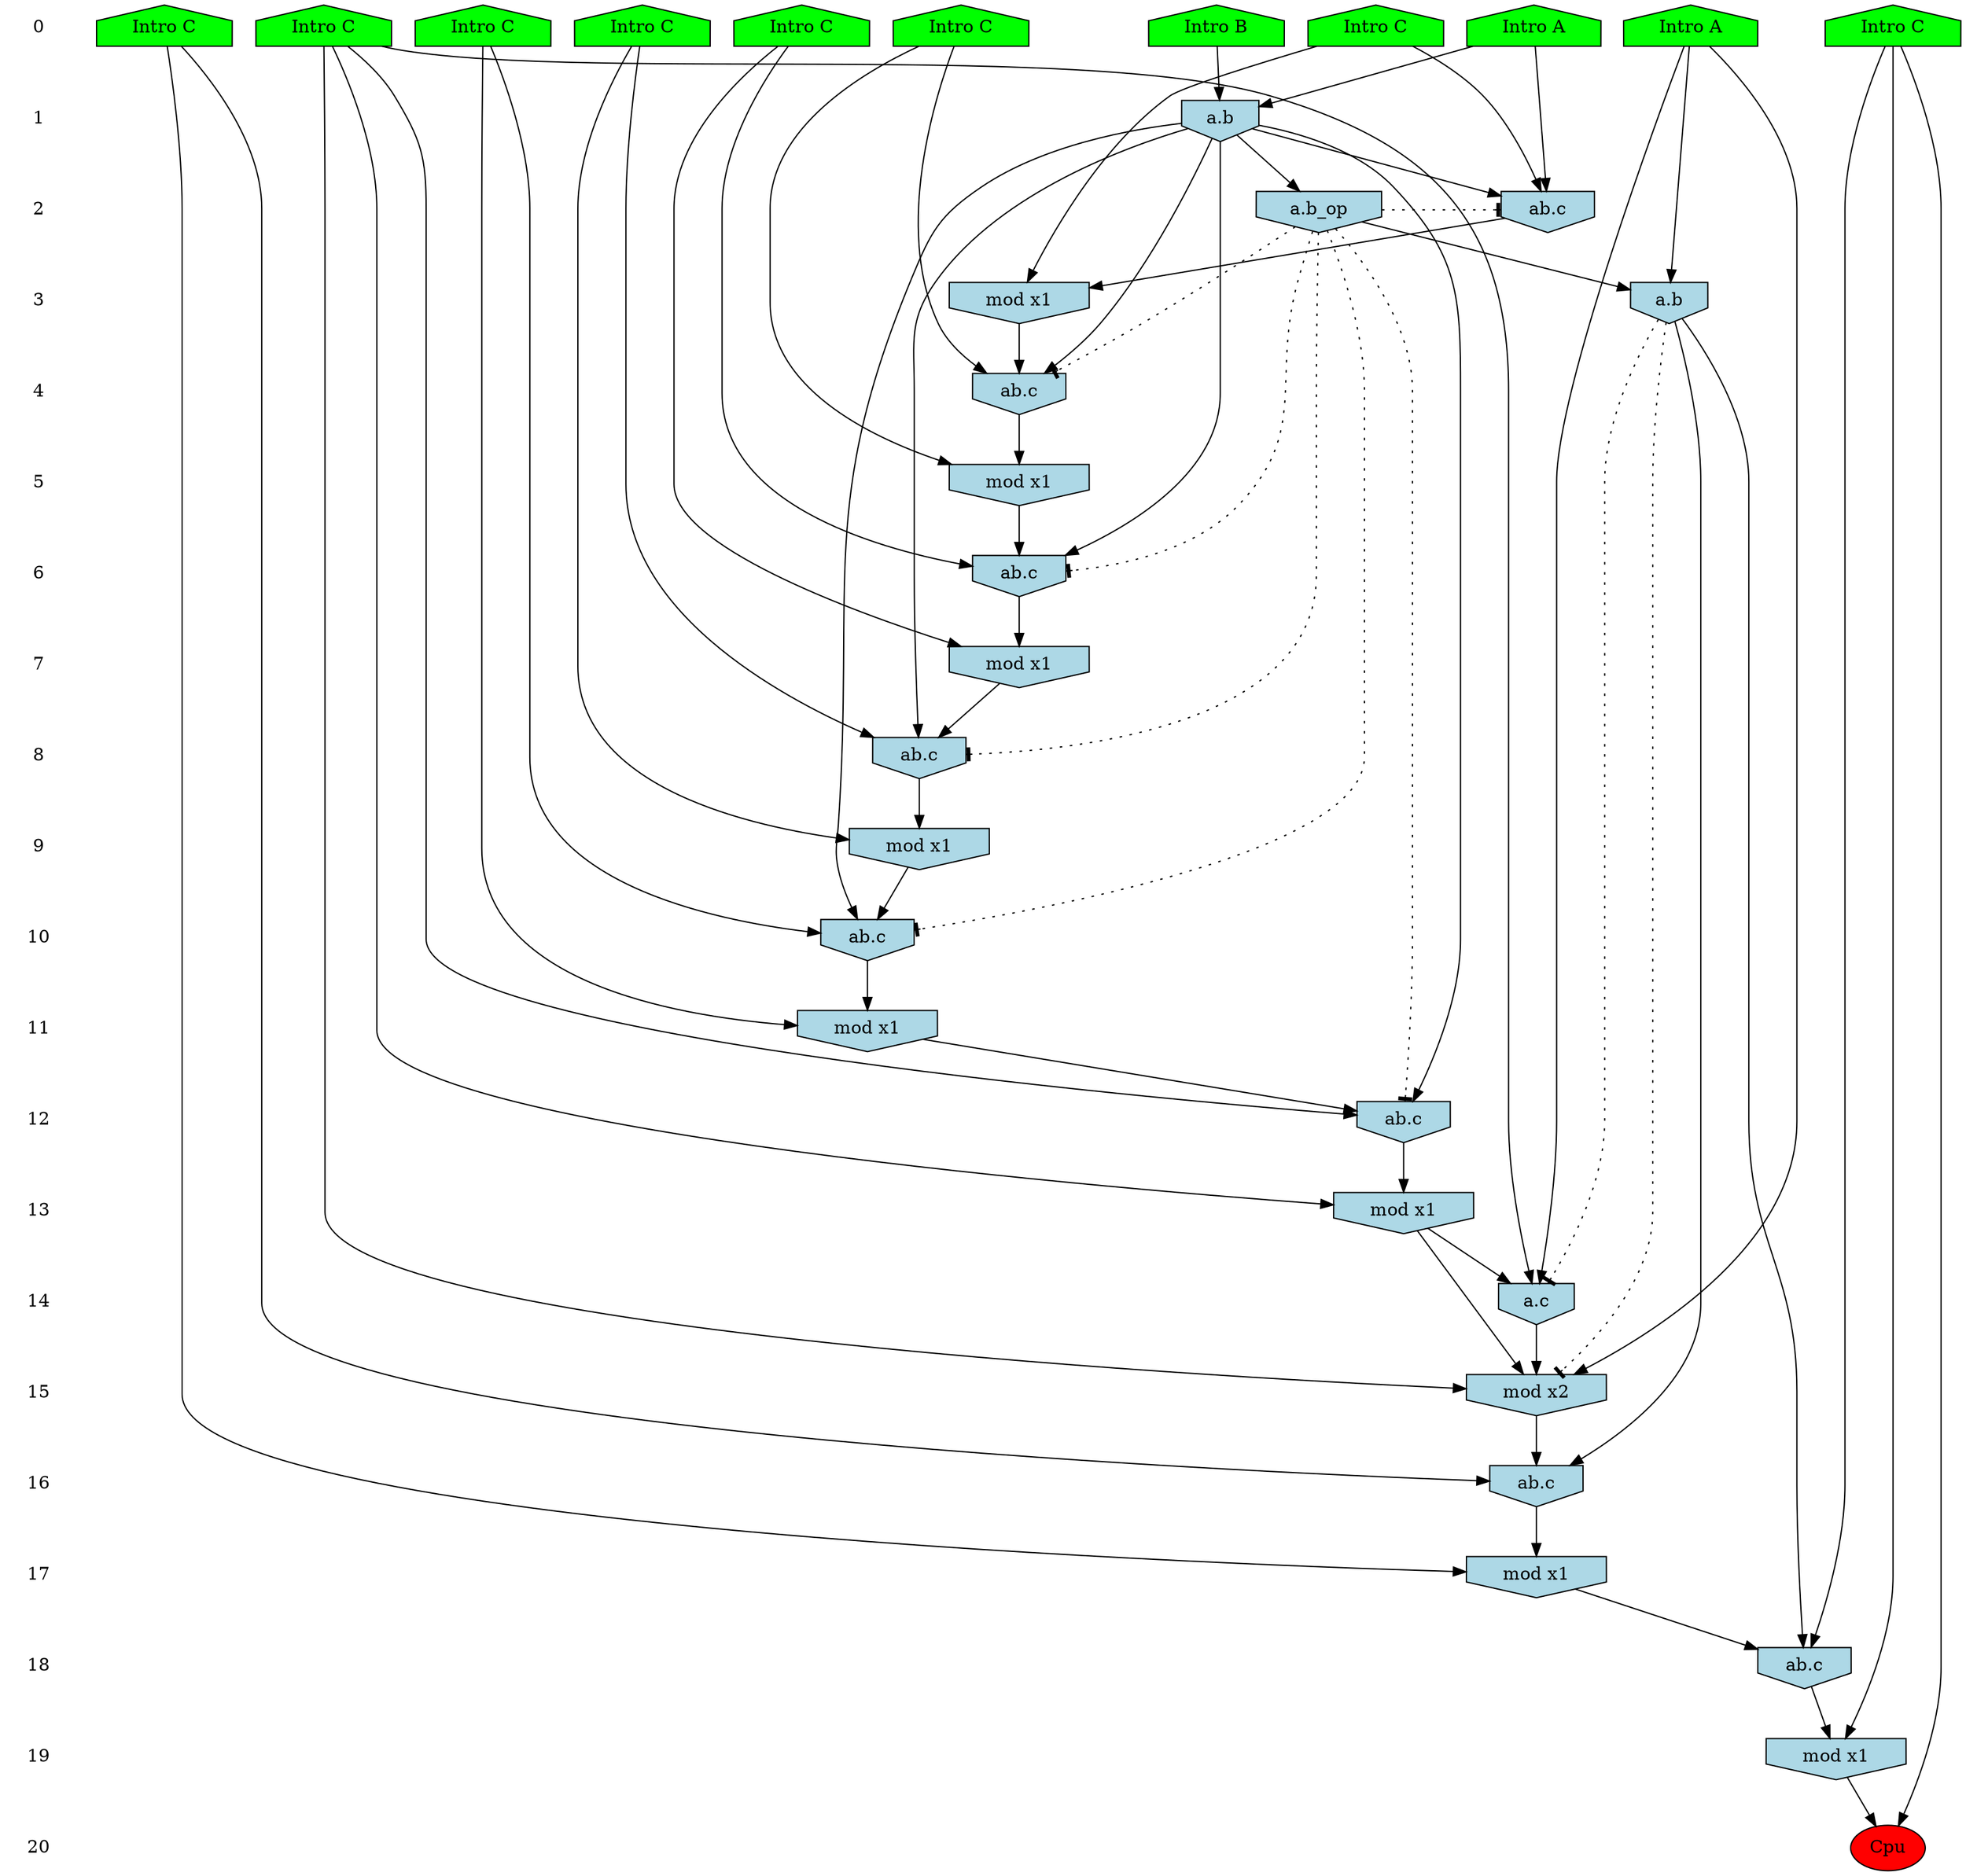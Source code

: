 /* Compression of 1 causal flows obtained in average at 1.942316E+01 t.u */
/* Compressed causal flows were: [3560] */
digraph G{
 ranksep=.5 ; 
{ rank = same ; "0" [shape=plaintext] ; node_1 [label ="Intro A", shape=house, style=filled, fillcolor=green] ;
node_2 [label ="Intro B", shape=house, style=filled, fillcolor=green] ;
node_3 [label ="Intro A", shape=house, style=filled, fillcolor=green] ;
node_4 [label ="Intro C", shape=house, style=filled, fillcolor=green] ;
node_5 [label ="Intro C", shape=house, style=filled, fillcolor=green] ;
node_6 [label ="Intro C", shape=house, style=filled, fillcolor=green] ;
node_7 [label ="Intro C", shape=house, style=filled, fillcolor=green] ;
node_8 [label ="Intro C", shape=house, style=filled, fillcolor=green] ;
node_9 [label ="Intro C", shape=house, style=filled, fillcolor=green] ;
node_10 [label ="Intro C", shape=house, style=filled, fillcolor=green] ;
node_11 [label ="Intro C", shape=house, style=filled, fillcolor=green] ;
}
{ rank = same ; "1" [shape=plaintext] ; node_12 [label="a.b", shape=invhouse, style=filled, fillcolor = lightblue] ;
}
{ rank = same ; "2" [shape=plaintext] ; node_13 [label="ab.c", shape=invhouse, style=filled, fillcolor = lightblue] ;
node_26 [label="a.b_op", shape=invhouse, style=filled, fillcolor = lightblue] ;
}
{ rank = same ; "3" [shape=plaintext] ; node_14 [label="mod x1", shape=invhouse, style=filled, fillcolor = lightblue] ;
node_28 [label="a.b", shape=invhouse, style=filled, fillcolor = lightblue] ;
}
{ rank = same ; "4" [shape=plaintext] ; node_15 [label="ab.c", shape=invhouse, style=filled, fillcolor = lightblue] ;
}
{ rank = same ; "5" [shape=plaintext] ; node_16 [label="mod x1", shape=invhouse, style=filled, fillcolor = lightblue] ;
}
{ rank = same ; "6" [shape=plaintext] ; node_17 [label="ab.c", shape=invhouse, style=filled, fillcolor = lightblue] ;
}
{ rank = same ; "7" [shape=plaintext] ; node_18 [label="mod x1", shape=invhouse, style=filled, fillcolor = lightblue] ;
}
{ rank = same ; "8" [shape=plaintext] ; node_19 [label="ab.c", shape=invhouse, style=filled, fillcolor = lightblue] ;
}
{ rank = same ; "9" [shape=plaintext] ; node_20 [label="mod x1", shape=invhouse, style=filled, fillcolor = lightblue] ;
}
{ rank = same ; "10" [shape=plaintext] ; node_21 [label="ab.c", shape=invhouse, style=filled, fillcolor = lightblue] ;
}
{ rank = same ; "11" [shape=plaintext] ; node_22 [label="mod x1", shape=invhouse, style=filled, fillcolor = lightblue] ;
}
{ rank = same ; "12" [shape=plaintext] ; node_23 [label="ab.c", shape=invhouse, style=filled, fillcolor = lightblue] ;
}
{ rank = same ; "13" [shape=plaintext] ; node_24 [label="mod x1", shape=invhouse, style=filled, fillcolor = lightblue] ;
}
{ rank = same ; "14" [shape=plaintext] ; node_25 [label="a.c", shape=invhouse, style=filled, fillcolor = lightblue] ;
}
{ rank = same ; "15" [shape=plaintext] ; node_27 [label="mod x2", shape=invhouse, style=filled, fillcolor = lightblue] ;
}
{ rank = same ; "16" [shape=plaintext] ; node_29 [label="ab.c", shape=invhouse, style=filled, fillcolor = lightblue] ;
}
{ rank = same ; "17" [shape=plaintext] ; node_30 [label="mod x1", shape=invhouse, style=filled, fillcolor = lightblue] ;
}
{ rank = same ; "18" [shape=plaintext] ; node_31 [label="ab.c", shape=invhouse, style=filled, fillcolor = lightblue] ;
}
{ rank = same ; "19" [shape=plaintext] ; node_32 [label="mod x1", shape=invhouse, style=filled, fillcolor = lightblue] ;
}
{ rank = same ; "20" [shape=plaintext] ; node_33 [label ="Cpu", style=filled, fillcolor=red] ;
}
"0" -> "1" [style="invis"]; 
"1" -> "2" [style="invis"]; 
"2" -> "3" [style="invis"]; 
"3" -> "4" [style="invis"]; 
"4" -> "5" [style="invis"]; 
"5" -> "6" [style="invis"]; 
"6" -> "7" [style="invis"]; 
"7" -> "8" [style="invis"]; 
"8" -> "9" [style="invis"]; 
"9" -> "10" [style="invis"]; 
"10" -> "11" [style="invis"]; 
"11" -> "12" [style="invis"]; 
"12" -> "13" [style="invis"]; 
"13" -> "14" [style="invis"]; 
"14" -> "15" [style="invis"]; 
"15" -> "16" [style="invis"]; 
"16" -> "17" [style="invis"]; 
"17" -> "18" [style="invis"]; 
"18" -> "19" [style="invis"]; 
"19" -> "20" [style="invis"]; 
node_2 -> node_12
node_3 -> node_12
node_3 -> node_13
node_7 -> node_13
node_12 -> node_13
node_7 -> node_14
node_13 -> node_14
node_10 -> node_15
node_12 -> node_15
node_14 -> node_15
node_10 -> node_16
node_15 -> node_16
node_6 -> node_17
node_12 -> node_17
node_16 -> node_17
node_6 -> node_18
node_17 -> node_18
node_8 -> node_19
node_12 -> node_19
node_18 -> node_19
node_8 -> node_20
node_19 -> node_20
node_11 -> node_21
node_12 -> node_21
node_20 -> node_21
node_11 -> node_22
node_21 -> node_22
node_9 -> node_23
node_12 -> node_23
node_22 -> node_23
node_9 -> node_24
node_23 -> node_24
node_1 -> node_25
node_9 -> node_25
node_24 -> node_25
node_12 -> node_26
node_1 -> node_27
node_9 -> node_27
node_24 -> node_27
node_25 -> node_27
node_1 -> node_28
node_26 -> node_28
node_5 -> node_29
node_27 -> node_29
node_28 -> node_29
node_5 -> node_30
node_29 -> node_30
node_4 -> node_31
node_28 -> node_31
node_30 -> node_31
node_4 -> node_32
node_31 -> node_32
node_4 -> node_33
node_32 -> node_33
node_26 -> node_23 [style=dotted, arrowhead = tee] 
node_26 -> node_21 [style=dotted, arrowhead = tee] 
node_26 -> node_19 [style=dotted, arrowhead = tee] 
node_26 -> node_17 [style=dotted, arrowhead = tee] 
node_26 -> node_15 [style=dotted, arrowhead = tee] 
node_26 -> node_13 [style=dotted, arrowhead = tee] 
node_28 -> node_27 [style=dotted, arrowhead = tee] 
node_28 -> node_25 [style=dotted, arrowhead = tee] 
}
/*
 Dot generation time: 0.000855
*/